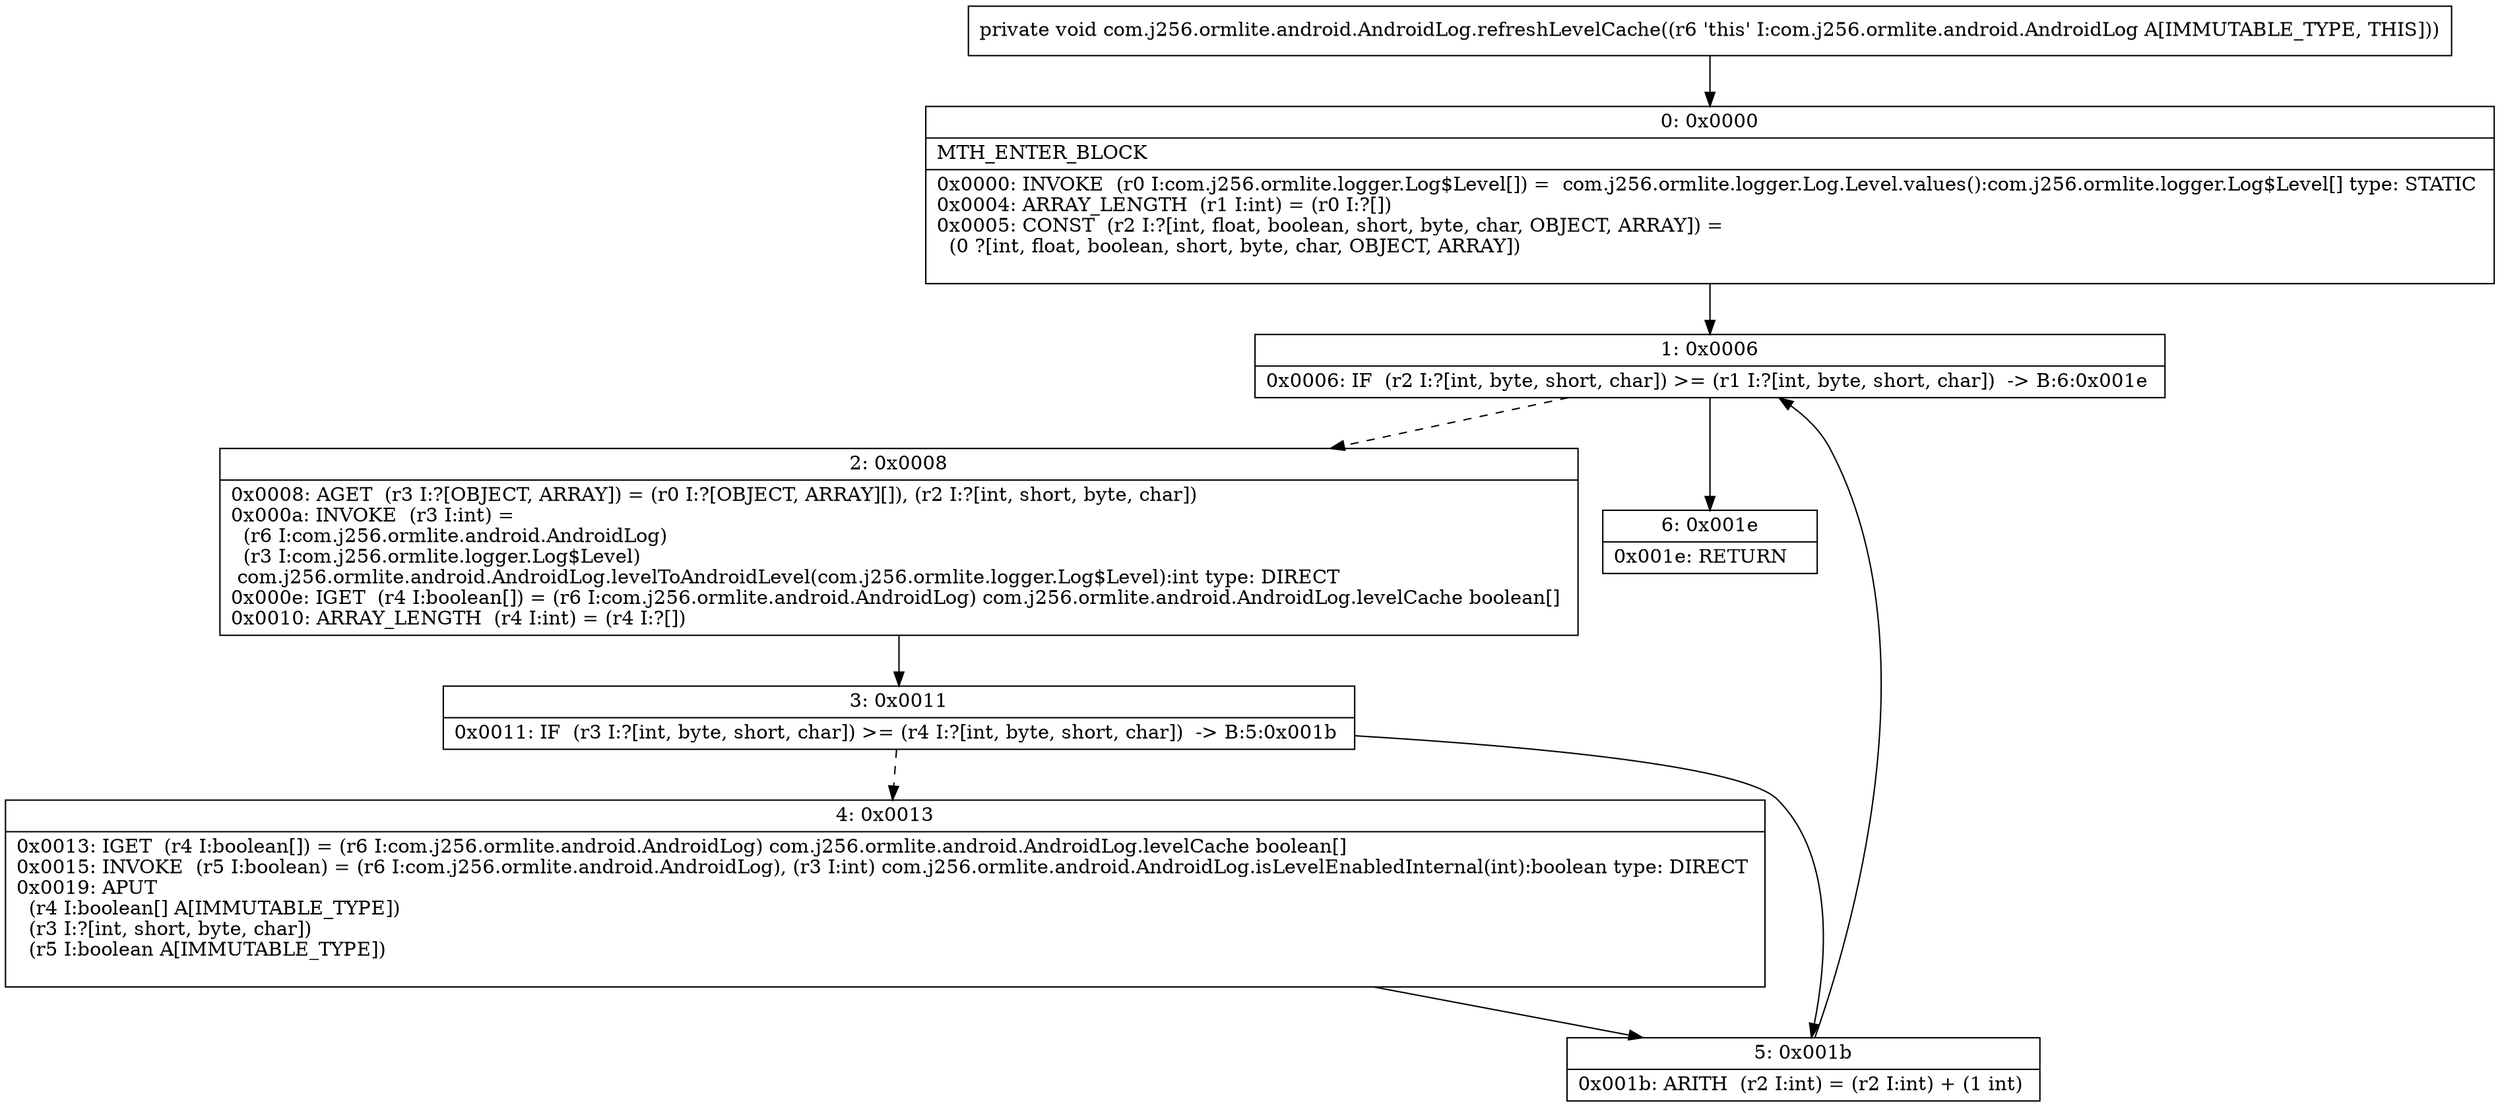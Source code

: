 digraph "CFG forcom.j256.ormlite.android.AndroidLog.refreshLevelCache()V" {
Node_0 [shape=record,label="{0\:\ 0x0000|MTH_ENTER_BLOCK\l|0x0000: INVOKE  (r0 I:com.j256.ormlite.logger.Log$Level[]) =  com.j256.ormlite.logger.Log.Level.values():com.j256.ormlite.logger.Log$Level[] type: STATIC \l0x0004: ARRAY_LENGTH  (r1 I:int) = (r0 I:?[]) \l0x0005: CONST  (r2 I:?[int, float, boolean, short, byte, char, OBJECT, ARRAY]) = \l  (0 ?[int, float, boolean, short, byte, char, OBJECT, ARRAY])\l \l}"];
Node_1 [shape=record,label="{1\:\ 0x0006|0x0006: IF  (r2 I:?[int, byte, short, char]) \>= (r1 I:?[int, byte, short, char])  \-\> B:6:0x001e \l}"];
Node_2 [shape=record,label="{2\:\ 0x0008|0x0008: AGET  (r3 I:?[OBJECT, ARRAY]) = (r0 I:?[OBJECT, ARRAY][]), (r2 I:?[int, short, byte, char]) \l0x000a: INVOKE  (r3 I:int) = \l  (r6 I:com.j256.ormlite.android.AndroidLog)\l  (r3 I:com.j256.ormlite.logger.Log$Level)\l com.j256.ormlite.android.AndroidLog.levelToAndroidLevel(com.j256.ormlite.logger.Log$Level):int type: DIRECT \l0x000e: IGET  (r4 I:boolean[]) = (r6 I:com.j256.ormlite.android.AndroidLog) com.j256.ormlite.android.AndroidLog.levelCache boolean[] \l0x0010: ARRAY_LENGTH  (r4 I:int) = (r4 I:?[]) \l}"];
Node_3 [shape=record,label="{3\:\ 0x0011|0x0011: IF  (r3 I:?[int, byte, short, char]) \>= (r4 I:?[int, byte, short, char])  \-\> B:5:0x001b \l}"];
Node_4 [shape=record,label="{4\:\ 0x0013|0x0013: IGET  (r4 I:boolean[]) = (r6 I:com.j256.ormlite.android.AndroidLog) com.j256.ormlite.android.AndroidLog.levelCache boolean[] \l0x0015: INVOKE  (r5 I:boolean) = (r6 I:com.j256.ormlite.android.AndroidLog), (r3 I:int) com.j256.ormlite.android.AndroidLog.isLevelEnabledInternal(int):boolean type: DIRECT \l0x0019: APUT  \l  (r4 I:boolean[] A[IMMUTABLE_TYPE])\l  (r3 I:?[int, short, byte, char])\l  (r5 I:boolean A[IMMUTABLE_TYPE])\l \l}"];
Node_5 [shape=record,label="{5\:\ 0x001b|0x001b: ARITH  (r2 I:int) = (r2 I:int) + (1 int) \l}"];
Node_6 [shape=record,label="{6\:\ 0x001e|0x001e: RETURN   \l}"];
MethodNode[shape=record,label="{private void com.j256.ormlite.android.AndroidLog.refreshLevelCache((r6 'this' I:com.j256.ormlite.android.AndroidLog A[IMMUTABLE_TYPE, THIS])) }"];
MethodNode -> Node_0;
Node_0 -> Node_1;
Node_1 -> Node_2[style=dashed];
Node_1 -> Node_6;
Node_2 -> Node_3;
Node_3 -> Node_4[style=dashed];
Node_3 -> Node_5;
Node_4 -> Node_5;
Node_5 -> Node_1;
}

